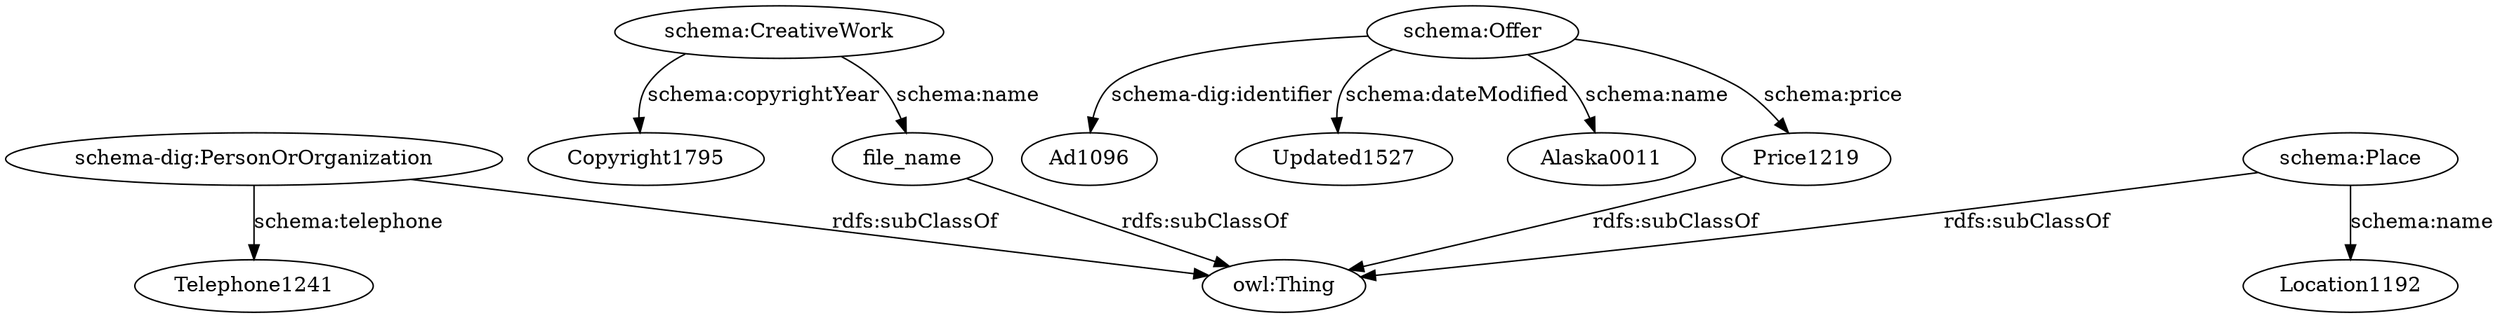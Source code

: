 digraph {
  Telephone1241 [type=attribute_name,label=Telephone1241]
  "schema-dig:PersonOrOrganization1" [type=class_uri,label="schema-dig:PersonOrOrganization"]
  Copyright1795 [type=attribute_name,label=Copyright1795]
  "schema:CreativeWork1" [type=class_uri,label="schema:CreativeWork"]
  file_name [type=attribute_name,label=file_name]
  Ad1096 [type=attribute_name,label=Ad1096]
  "schema:Offer1" [type=class_uri,label="schema:Offer"]
  Updated1527 [type=attribute_name,label=Updated1527]
  Alaska0011 [type=attribute_name,label=Alaska0011]
  Price1219 [type=attribute_name,label=Price1219]
  Location1192 [type=attribute_name,label=Location1192]
  "schema:Place1" [type=class_uri,label="schema:Place"]
  "owl:Thing" [type=special,label="owl:Thing"]
  "schema-dig:PersonOrOrganization1" -> Telephone1241 [label="schema:telephone",type=st_property_uri]
  "schema:CreativeWork1" -> Copyright1795 [label="schema:copyrightYear",type=st_property_uri]
  "schema:CreativeWork1" -> file_name [label="schema:name",type=st_property_uri]
  "schema:Offer1" -> Ad1096 [label="schema-dig:identifier",type=st_property_uri]
  "schema:Offer1" -> Updated1527 [label="schema:dateModified",type=st_property_uri]
  "schema:Offer1" -> Alaska0011 [label="schema:name",type=st_property_uri]
  "schema:Offer1" -> Price1219 [label="schema:price",type=st_property_uri]
  "schema:Place1" -> Location1192 [label="schema:name",type=st_property_uri]
  "schema-dig:PersonOrOrganization1" -> "owl:Thing" [label="rdfs:subClassOf",type=inherited,weight=0.3333333333333333]
  file_name -> "owl:Thing" [label="rdfs:subClassOf",type=inherited,weight=0.3333333333333333]
  Price1219 -> "owl:Thing" [label="rdfs:subClassOf",type=inherited,weight=0.3333333333333333]
  "schema:Place1" -> "owl:Thing" [label="rdfs:subClassOf",type=inherited,weight=0.3333333333333333]
}

